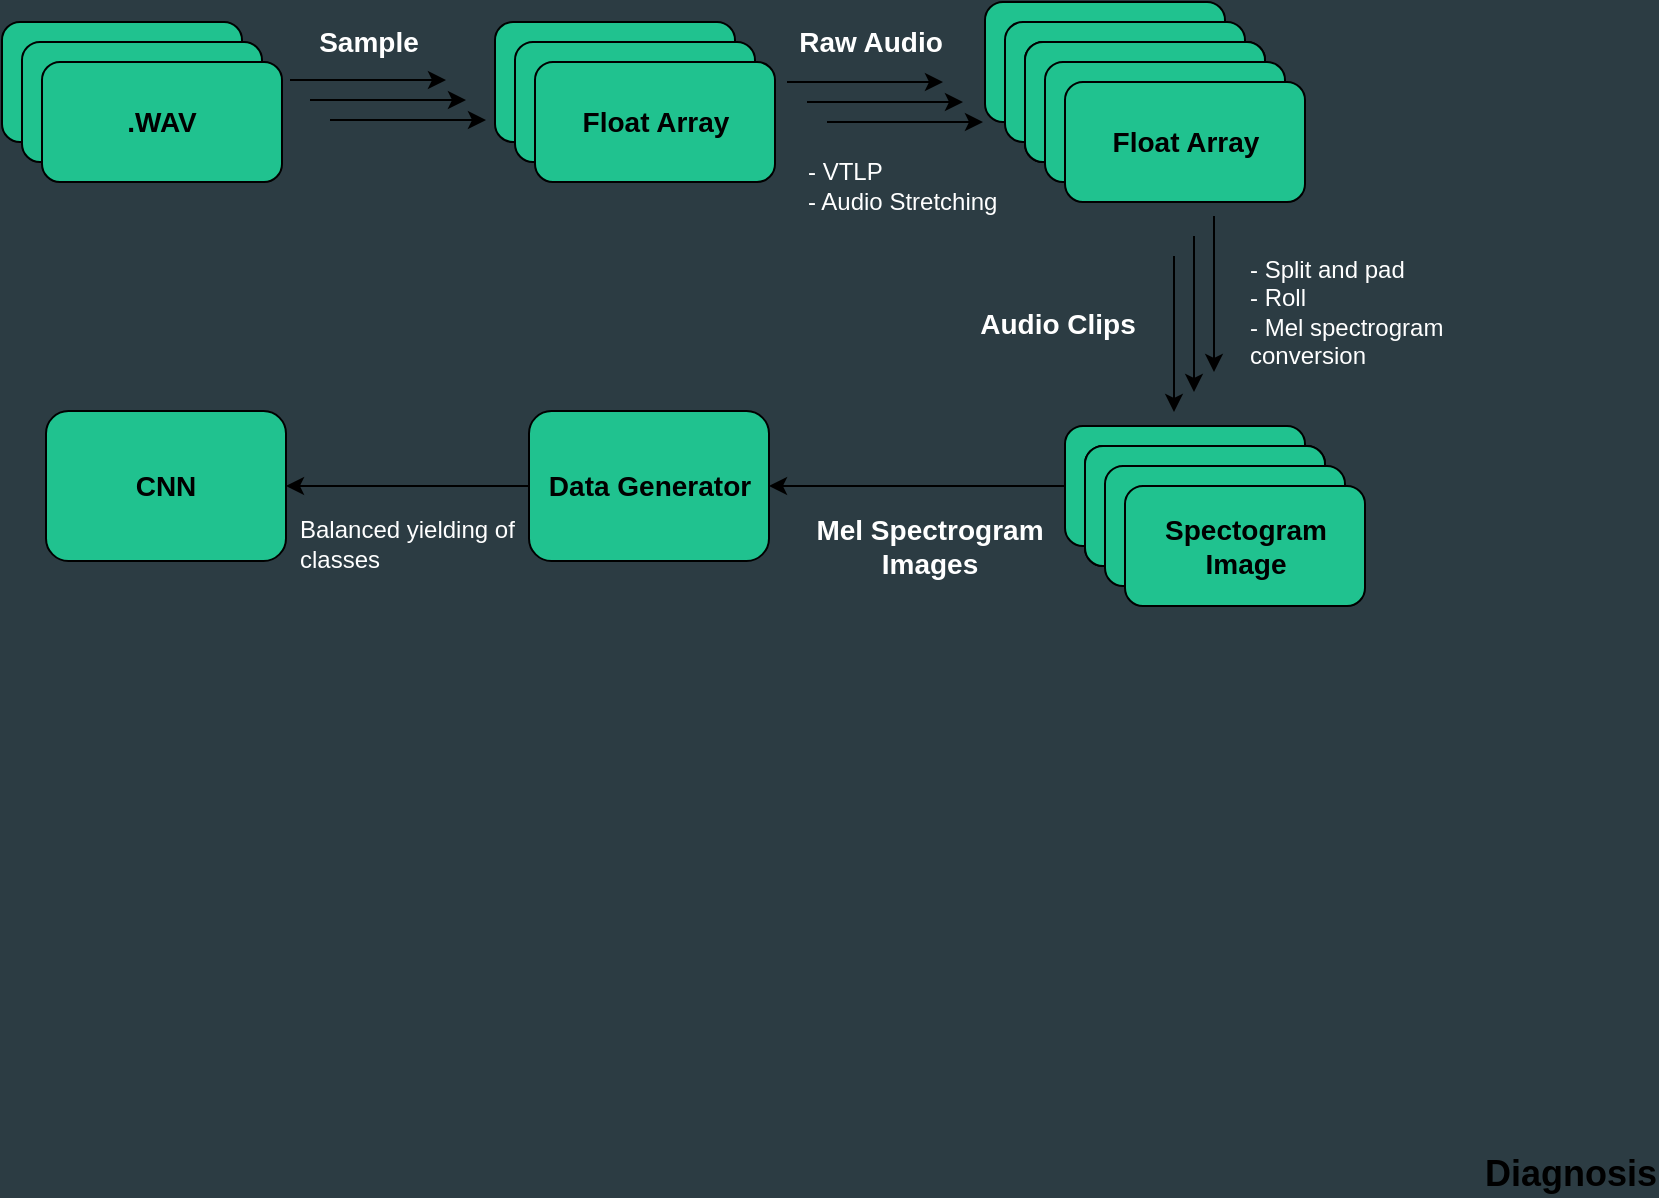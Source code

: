 <mxfile version="20.6.0" type="device"><diagram id="JKzfOtDWR4Q2l5q9Trz7" name="Page-1"><mxGraphModel dx="1526" dy="873" grid="0" gridSize="10" guides="1" tooltips="1" connect="1" arrows="1" fold="1" page="1" pageScale="1" pageWidth="6000" pageHeight="6000" background="#2c3c43" math="0" shadow="0"><root><mxCell id="0"/><mxCell id="1" parent="0"/><mxCell id="jLJslBHpMzl8rq6ZhYoh-1" value="" style="rounded=1;whiteSpace=wrap;html=1;fillColor=#20c28f;strokeWidth=1;" parent="1" vertex="1"><mxGeometry x="197" y="216" width="120" height="60" as="geometry"/></mxCell><mxCell id="jLJslBHpMzl8rq6ZhYoh-2" value="" style="rounded=1;whiteSpace=wrap;html=1;fillColor=#20c28f;strokeWidth=1;" parent="1" vertex="1"><mxGeometry x="207" y="226" width="120" height="60" as="geometry"/></mxCell><mxCell id="jLJslBHpMzl8rq6ZhYoh-3" value="&lt;font style=&quot;font-size: 14px&quot;&gt;&lt;span&gt;.WAV&lt;/span&gt;&lt;/font&gt;" style="rounded=1;whiteSpace=wrap;html=1;fillColor=#20c28f;strokeWidth=1;fontStyle=1" parent="1" vertex="1"><mxGeometry x="217" y="236" width="120" height="60" as="geometry"/></mxCell><mxCell id="jLJslBHpMzl8rq6ZhYoh-4" value="" style="rounded=1;whiteSpace=wrap;html=1;fillColor=#20c28f;strokeWidth=1;" parent="1" vertex="1"><mxGeometry x="443.5" y="216" width="120" height="60" as="geometry"/></mxCell><mxCell id="jLJslBHpMzl8rq6ZhYoh-5" value="" style="rounded=1;whiteSpace=wrap;html=1;fillColor=#20c28f;strokeWidth=1;" parent="1" vertex="1"><mxGeometry x="453.5" y="226" width="120" height="60" as="geometry"/></mxCell><mxCell id="jLJslBHpMzl8rq6ZhYoh-6" value="&lt;font style=&quot;font-size: 14px&quot;&gt;&lt;span&gt;Float Array&lt;/span&gt;&lt;br&gt;&lt;/font&gt;" style="rounded=1;whiteSpace=wrap;html=1;fillColor=#20c28f;strokeWidth=1;fontStyle=1" parent="1" vertex="1"><mxGeometry x="463.5" y="236" width="120" height="60" as="geometry"/></mxCell><mxCell id="jLJslBHpMzl8rq6ZhYoh-7" value="" style="rounded=1;whiteSpace=wrap;html=1;fillColor=#20c28f;strokeWidth=1;" parent="1" vertex="1"><mxGeometry x="688.5" y="206" width="120" height="60" as="geometry"/></mxCell><mxCell id="jLJslBHpMzl8rq6ZhYoh-8" value="" style="rounded=1;whiteSpace=wrap;html=1;fillColor=#20c28f;strokeWidth=1;" parent="1" vertex="1"><mxGeometry x="698.5" y="216" width="120" height="60" as="geometry"/></mxCell><mxCell id="jLJslBHpMzl8rq6ZhYoh-9" value=".WAV" style="rounded=1;whiteSpace=wrap;html=1;" parent="1" vertex="1"><mxGeometry x="708.5" y="226" width="120" height="60" as="geometry"/></mxCell><mxCell id="jLJslBHpMzl8rq6ZhYoh-10" value="" style="rounded=1;whiteSpace=wrap;html=1;fillColor=#20c28f;strokeWidth=1;" parent="1" vertex="1"><mxGeometry x="708.5" y="226" width="120" height="60" as="geometry"/></mxCell><mxCell id="jLJslBHpMzl8rq6ZhYoh-11" value="" style="rounded=1;whiteSpace=wrap;html=1;fillColor=#20c28f;strokeWidth=1;" parent="1" vertex="1"><mxGeometry x="718.5" y="236" width="120" height="60" as="geometry"/></mxCell><mxCell id="jLJslBHpMzl8rq6ZhYoh-12" value="&lt;span style=&quot;font-size: 14px ; white-space: normal&quot;&gt;&lt;span&gt;Float Array&lt;/span&gt;&lt;/span&gt;" style="rounded=1;whiteSpace=wrap;html=1;fillColor=#20c28f;strokeWidth=1;fontStyle=1" parent="1" vertex="1"><mxGeometry x="728.5" y="246" width="120" height="60" as="geometry"/></mxCell><mxCell id="jLJslBHpMzl8rq6ZhYoh-13" value="" style="endArrow=classic;html=1;" parent="1" edge="1"><mxGeometry width="50" height="50" relative="1" as="geometry"><mxPoint x="341" y="245" as="sourcePoint"/><mxPoint x="419" y="245" as="targetPoint"/></mxGeometry></mxCell><mxCell id="jLJslBHpMzl8rq6ZhYoh-14" value="" style="endArrow=classic;html=1;" parent="1" edge="1"><mxGeometry width="50" height="50" relative="1" as="geometry"><mxPoint x="351" y="255" as="sourcePoint"/><mxPoint x="429" y="255" as="targetPoint"/></mxGeometry></mxCell><mxCell id="jLJslBHpMzl8rq6ZhYoh-15" value="" style="endArrow=classic;html=1;" parent="1" edge="1"><mxGeometry width="50" height="50" relative="1" as="geometry"><mxPoint x="361" y="265" as="sourcePoint"/><mxPoint x="439" y="265" as="targetPoint"/></mxGeometry></mxCell><mxCell id="jLJslBHpMzl8rq6ZhYoh-16" value="" style="endArrow=classic;html=1;" parent="1" edge="1"><mxGeometry width="50" height="50" relative="1" as="geometry"><mxPoint x="589.5" y="246" as="sourcePoint"/><mxPoint x="667.5" y="246" as="targetPoint"/></mxGeometry></mxCell><mxCell id="jLJslBHpMzl8rq6ZhYoh-17" value="" style="endArrow=classic;html=1;" parent="1" edge="1"><mxGeometry width="50" height="50" relative="1" as="geometry"><mxPoint x="599.5" y="256" as="sourcePoint"/><mxPoint x="677.5" y="256" as="targetPoint"/></mxGeometry></mxCell><mxCell id="jLJslBHpMzl8rq6ZhYoh-18" value="" style="endArrow=classic;html=1;" parent="1" edge="1"><mxGeometry width="50" height="50" relative="1" as="geometry"><mxPoint x="609.5" y="266" as="sourcePoint"/><mxPoint x="687.5" y="266" as="targetPoint"/></mxGeometry></mxCell><mxCell id="jLJslBHpMzl8rq6ZhYoh-22" value="&lt;span style=&quot;font-size: 14px&quot;&gt;&lt;font color=&quot;#ffffff&quot;&gt;Sample&lt;/font&gt;&lt;/span&gt;" style="text;html=1;strokeColor=none;fillColor=none;align=center;verticalAlign=middle;whiteSpace=wrap;rounded=0;fontStyle=1" parent="1" vertex="1"><mxGeometry x="350" y="216" width="61" height="20" as="geometry"/></mxCell><mxCell id="jLJslBHpMzl8rq6ZhYoh-23" value="&lt;font style=&quot;font-size: 14px&quot;&gt;&lt;font color=&quot;#ffffff&quot;&gt;Raw Audio&lt;/font&gt;&lt;br&gt;&lt;/font&gt;" style="text;html=1;strokeColor=none;fillColor=none;align=center;verticalAlign=middle;whiteSpace=wrap;rounded=0;fontStyle=1" parent="1" vertex="1"><mxGeometry x="580.5" y="206" width="101" height="40" as="geometry"/></mxCell><mxCell id="jLJslBHpMzl8rq6ZhYoh-26" value="&lt;span style=&quot;font-size: 14px&quot;&gt;&lt;font color=&quot;#ffffff&quot;&gt;Audio Clips&lt;/font&gt;&lt;br&gt;&lt;/span&gt;" style="text;html=1;strokeColor=none;fillColor=none;align=center;verticalAlign=middle;whiteSpace=wrap;rounded=0;fontStyle=1" parent="1" vertex="1"><mxGeometry x="674" y="347" width="101.5" height="39" as="geometry"/></mxCell><mxCell id="jLJslBHpMzl8rq6ZhYoh-28" value="" style="rounded=1;whiteSpace=wrap;html=1;fillColor=#20c28f;strokeWidth=1;" parent="1" vertex="1"><mxGeometry x="728.5" y="418" width="120" height="60" as="geometry"/></mxCell><mxCell id="jLJslBHpMzl8rq6ZhYoh-29" value=".WAV" style="rounded=1;whiteSpace=wrap;html=1;" parent="1" vertex="1"><mxGeometry x="738.5" y="428" width="120" height="60" as="geometry"/></mxCell><mxCell id="jLJslBHpMzl8rq6ZhYoh-30" value="" style="rounded=1;whiteSpace=wrap;html=1;fillColor=#20c28f;strokeWidth=1;" parent="1" vertex="1"><mxGeometry x="738.5" y="428" width="120" height="60" as="geometry"/></mxCell><mxCell id="jLJslBHpMzl8rq6ZhYoh-31" value="" style="rounded=1;whiteSpace=wrap;html=1;fillColor=#20c28f;strokeWidth=1;" parent="1" vertex="1"><mxGeometry x="748.5" y="438" width="120" height="60" as="geometry"/></mxCell><mxCell id="jLJslBHpMzl8rq6ZhYoh-32" value="&lt;span style=&quot;font-size: 14px&quot;&gt;&lt;span&gt;Spectogram Image&lt;/span&gt;&lt;/span&gt;" style="rounded=1;whiteSpace=wrap;html=1;fillColor=#20c28f;strokeWidth=1;fontStyle=1" parent="1" vertex="1"><mxGeometry x="758.5" y="448" width="120" height="60" as="geometry"/></mxCell><mxCell id="jLJslBHpMzl8rq6ZhYoh-49" value="&lt;font style=&quot;font-size: 18px&quot;&gt;Diagnosis&lt;/font&gt;" style="text;html=1;strokeColor=none;fillColor=none;align=center;verticalAlign=middle;whiteSpace=wrap;rounded=0;fontStyle=1" parent="1" vertex="1"><mxGeometry x="941" y="782" width="81" height="20" as="geometry"/></mxCell><mxCell id="Gx2M8Qo6GUnK2G_OEZ2w-3" value="&lt;font color=&quot;#ffffff&quot;&gt;- VTLP&lt;br&gt;- Audio Stretching&lt;/font&gt;" style="text;html=1;strokeColor=none;fillColor=none;align=left;verticalAlign=middle;whiteSpace=wrap;rounded=0;dashed=1;fontSize=12;" parent="1" vertex="1"><mxGeometry x="598" y="266" width="127" height="63" as="geometry"/></mxCell><mxCell id="gW0Sq70O5kz-TnlLA7mc-2" value="&lt;font color=&quot;#ffffff&quot;&gt;- Split and pad&lt;br&gt;- Roll&lt;br&gt;- Mel spectrogram conversion&lt;/font&gt;" style="text;html=1;strokeColor=none;fillColor=none;align=left;verticalAlign=middle;whiteSpace=wrap;rounded=0;dashed=1;fontSize=12;" vertex="1" parent="1"><mxGeometry x="818.5" y="329" width="127" height="63" as="geometry"/></mxCell><mxCell id="gW0Sq70O5kz-TnlLA7mc-5" style="edgeStyle=orthogonalEdgeStyle;rounded=0;orthogonalLoop=1;jettySize=auto;html=1;entryX=1;entryY=0.5;entryDx=0;entryDy=0;" edge="1" parent="1" source="gW0Sq70O5kz-TnlLA7mc-3" target="gW0Sq70O5kz-TnlLA7mc-4"><mxGeometry relative="1" as="geometry"/></mxCell><mxCell id="gW0Sq70O5kz-TnlLA7mc-3" value="&lt;font style=&quot;font-size: 14px&quot;&gt;&lt;span&gt;Data Generator&lt;/span&gt;&lt;/font&gt;" style="rounded=1;whiteSpace=wrap;html=1;fillColor=#20c28f;strokeWidth=1;fontStyle=1" vertex="1" parent="1"><mxGeometry x="460.5" y="410.5" width="120" height="75" as="geometry"/></mxCell><mxCell id="gW0Sq70O5kz-TnlLA7mc-4" value="&lt;font style=&quot;font-size: 14px&quot;&gt;&lt;span&gt;CNN&lt;/span&gt;&lt;/font&gt;" style="rounded=1;whiteSpace=wrap;html=1;fillColor=#20c28f;strokeWidth=1;fontStyle=1" vertex="1" parent="1"><mxGeometry x="219" y="410.5" width="120" height="75" as="geometry"/></mxCell><mxCell id="gW0Sq70O5kz-TnlLA7mc-6" value="" style="group;rotation=90;" vertex="1" connectable="0" parent="1"><mxGeometry x="744" y="352" width="98" height="20" as="geometry"/></mxCell><mxCell id="jLJslBHpMzl8rq6ZhYoh-19" value="" style="endArrow=classic;html=1;" parent="gW0Sq70O5kz-TnlLA7mc-6" edge="1"><mxGeometry width="50" height="50" relative="1" as="geometry"><mxPoint x="59" y="-39" as="sourcePoint"/><mxPoint x="59" y="39" as="targetPoint"/></mxGeometry></mxCell><mxCell id="jLJslBHpMzl8rq6ZhYoh-20" value="" style="endArrow=classic;html=1;" parent="gW0Sq70O5kz-TnlLA7mc-6" edge="1"><mxGeometry width="50" height="50" relative="1" as="geometry"><mxPoint x="49" y="-29" as="sourcePoint"/><mxPoint x="49" y="49" as="targetPoint"/></mxGeometry></mxCell><mxCell id="jLJslBHpMzl8rq6ZhYoh-21" value="" style="endArrow=classic;html=1;" parent="gW0Sq70O5kz-TnlLA7mc-6" edge="1"><mxGeometry width="50" height="50" relative="1" as="geometry"><mxPoint x="39" y="-19" as="sourcePoint"/><mxPoint x="39" y="59" as="targetPoint"/></mxGeometry></mxCell><mxCell id="gW0Sq70O5kz-TnlLA7mc-7" value="" style="endArrow=classic;html=1;entryX=1;entryY=0.5;entryDx=0;entryDy=0;exitX=0;exitY=0.5;exitDx=0;exitDy=0;" edge="1" parent="1" source="jLJslBHpMzl8rq6ZhYoh-28" target="gW0Sq70O5kz-TnlLA7mc-3"><mxGeometry width="50" height="50" relative="1" as="geometry"><mxPoint x="610.5" y="453" as="sourcePoint"/><mxPoint x="688.5" y="453" as="targetPoint"/></mxGeometry></mxCell><mxCell id="gW0Sq70O5kz-TnlLA7mc-8" value="&lt;span style=&quot;font-size: 14px&quot;&gt;&lt;font color=&quot;#ffffff&quot;&gt;Mel Spectrogram Images&lt;/font&gt;&lt;br&gt;&lt;/span&gt;" style="text;html=1;strokeColor=none;fillColor=none;align=center;verticalAlign=middle;whiteSpace=wrap;rounded=0;fontStyle=1" vertex="1" parent="1"><mxGeometry x="603" y="458.5" width="115.5" height="39" as="geometry"/></mxCell><mxCell id="gW0Sq70O5kz-TnlLA7mc-9" value="&lt;font color=&quot;#ffffff&quot;&gt;Balanced yielding of classes&lt;br&gt;&lt;/font&gt;" style="text;html=1;strokeColor=none;fillColor=none;align=left;verticalAlign=middle;whiteSpace=wrap;rounded=0;dashed=1;fontSize=12;" vertex="1" parent="1"><mxGeometry x="343.5" y="445" width="111.5" height="63" as="geometry"/></mxCell></root></mxGraphModel></diagram></mxfile>